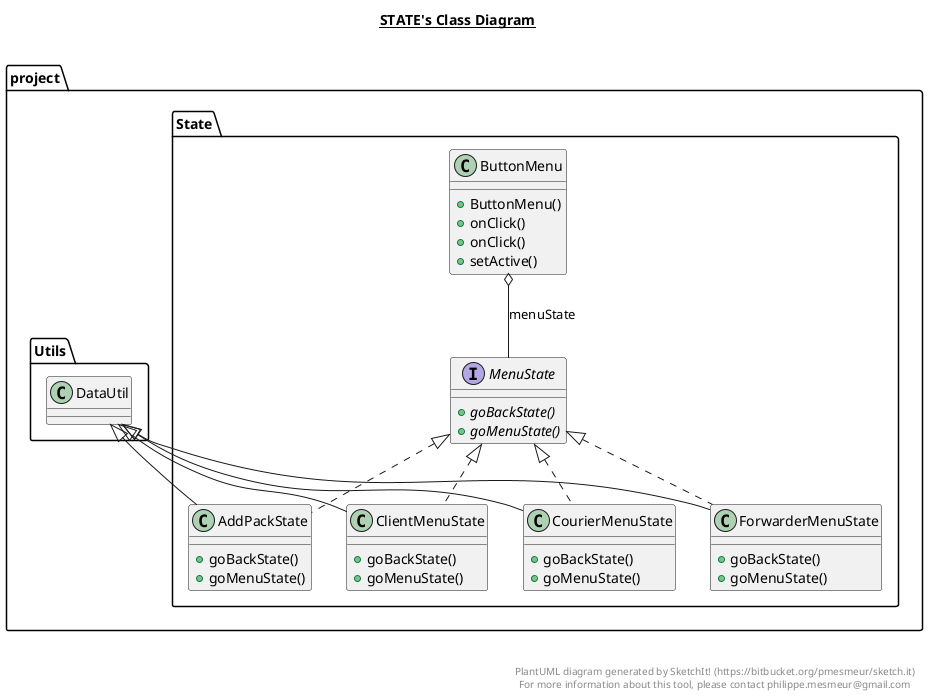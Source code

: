@startuml

title __STATE's Class Diagram__\n

  namespace project {
    namespace State {
      class project.State.AddPackState {
          + goBackState()
          + goMenuState()
      }
    }
  }
  

  namespace project {
    namespace State {
      class project.State.ButtonMenu {
          + ButtonMenu()
          + onClick()
          + onClick()
          + setActive()
      }
    }
  }
  

  namespace project {
    namespace State {
      class project.State.ClientMenuState {
          + goBackState()
          + goMenuState()
      }
    }
  }
  

  namespace project {
    namespace State {
      class project.State.CourierMenuState {
          + goBackState()
          + goMenuState()
      }
    }
  }
  

  namespace project {
    namespace State {
      class project.State.ForwarderMenuState {
          + goBackState()
          + goMenuState()
      }
    }
  }
  

  namespace project {
    namespace State {
      interface project.State.MenuState {
          {abstract} + goBackState()
          {abstract} + goMenuState()
      }
    }
  }
  

  project.State.AddPackState .up.|> project.State.MenuState
  project.State.AddPackState -up-|> project.Utils.DataUtil
  project.State.ButtonMenu o-- project.State.MenuState : menuState
  project.State.ClientMenuState .up.|> project.State.MenuState
  project.State.ClientMenuState -up-|> project.Utils.DataUtil
  project.State.CourierMenuState .up.|> project.State.MenuState
  project.State.CourierMenuState -up-|> project.Utils.DataUtil
  project.State.ForwarderMenuState .up.|> project.State.MenuState
  project.State.ForwarderMenuState -up-|> project.Utils.DataUtil


right footer


PlantUML diagram generated by SketchIt! (https://bitbucket.org/pmesmeur/sketch.it)
For more information about this tool, please contact philippe.mesmeur@gmail.com
endfooter

@enduml
